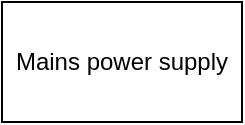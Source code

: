 <mxfile version="14.1.8" type="device"><diagram id="oyvH_Q6J8Quz0p-YlAuX" name="Pagina-1"><mxGraphModel dx="1024" dy="584" grid="1" gridSize="10" guides="1" tooltips="1" connect="1" arrows="1" fold="1" page="1" pageScale="1" pageWidth="827" pageHeight="1169" math="0" shadow="0"><root><mxCell id="0"/><mxCell id="1" parent="0"/><mxCell id="_J48uBSIi2ZWseDsbuOm-1" value="Mains power supply" style="rounded=0;whiteSpace=wrap;html=1;" vertex="1" parent="1"><mxGeometry x="40" y="40" width="120" height="60" as="geometry"/></mxCell></root></mxGraphModel></diagram></mxfile>
